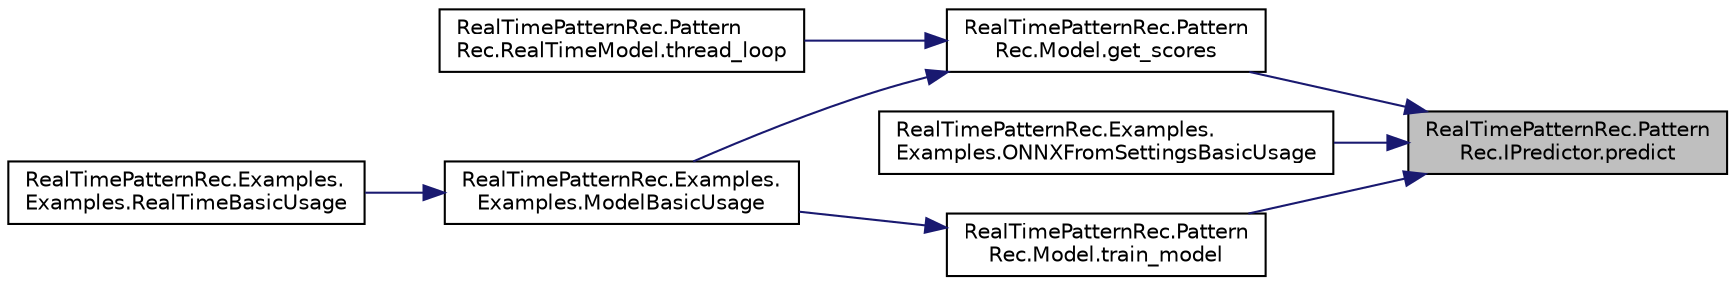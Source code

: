 digraph "RealTimePatternRec.PatternRec.IPredictor.predict"
{
 // LATEX_PDF_SIZE
  edge [fontname="Helvetica",fontsize="10",labelfontname="Helvetica",labelfontsize="10"];
  node [fontname="Helvetica",fontsize="10",shape=record];
  rankdir="RL";
  Node1 [label="RealTimePatternRec.Pattern\lRec.IPredictor.predict",height=0.2,width=0.4,color="black", fillcolor="grey75", style="filled", fontcolor="black",tooltip="predicts output"];
  Node1 -> Node2 [dir="back",color="midnightblue",fontsize="10",style="solid"];
  Node2 [label="RealTimePatternRec.Pattern\lRec.Model.get_scores",height=0.2,width=0.4,color="black", fillcolor="white", style="filled",URL="$class_real_time_pattern_rec_1_1_pattern_rec_1_1_model.html#ae4e47366d733c2a843b6fe1f37b94bc6",tooltip="predicts scores for a single input of filtered data"];
  Node2 -> Node3 [dir="back",color="midnightblue",fontsize="10",style="solid"];
  Node3 [label="RealTimePatternRec.Examples.\lExamples.ModelBasicUsage",height=0.2,width=0.4,color="black", fillcolor="white", style="filled",URL="$class_real_time_pattern_rec_1_1_examples_1_1_examples.html#ae7c8bd3a27b88f51f5dfe2d80fd44055",tooltip=" "];
  Node3 -> Node4 [dir="back",color="midnightblue",fontsize="10",style="solid"];
  Node4 [label="RealTimePatternRec.Examples.\lExamples.RealTimeBasicUsage",height=0.2,width=0.4,color="black", fillcolor="white", style="filled",URL="$class_real_time_pattern_rec_1_1_examples_1_1_examples.html#ab943be10309862940903952cad6ee12e",tooltip=" "];
  Node2 -> Node5 [dir="back",color="midnightblue",fontsize="10",style="solid"];
  Node5 [label="RealTimePatternRec.Pattern\lRec.RealTimeModel.thread_loop",height=0.2,width=0.4,color="black", fillcolor="white", style="filled",URL="$class_real_time_pattern_rec_1_1_pattern_rec_1_1_real_time_model.html#a30b351c083f3a1ffc12eb1f2e1481fe4",tooltip="override DataLoggers thread to filter all inputs and make a prediction on each successive data grab"];
  Node1 -> Node6 [dir="back",color="midnightblue",fontsize="10",style="solid"];
  Node6 [label="RealTimePatternRec.Examples.\lExamples.ONNXFromSettingsBasicUsage",height=0.2,width=0.4,color="black", fillcolor="white", style="filled",URL="$class_real_time_pattern_rec_1_1_examples_1_1_examples.html#a6e4103788841ceb472299dfbe2eb51d3",tooltip=" "];
  Node1 -> Node7 [dir="back",color="midnightblue",fontsize="10",style="solid"];
  Node7 [label="RealTimePatternRec.Pattern\lRec.Model.train_model",height=0.2,width=0.4,color="black", fillcolor="white", style="filled",URL="$class_real_time_pattern_rec_1_1_pattern_rec_1_1_model.html#ae9903341eea977ff6d589cb2b02af673",tooltip="Splits data into training and testing set, trains model, and calculates accuracy"];
  Node7 -> Node3 [dir="back",color="midnightblue",fontsize="10",style="solid"];
}
